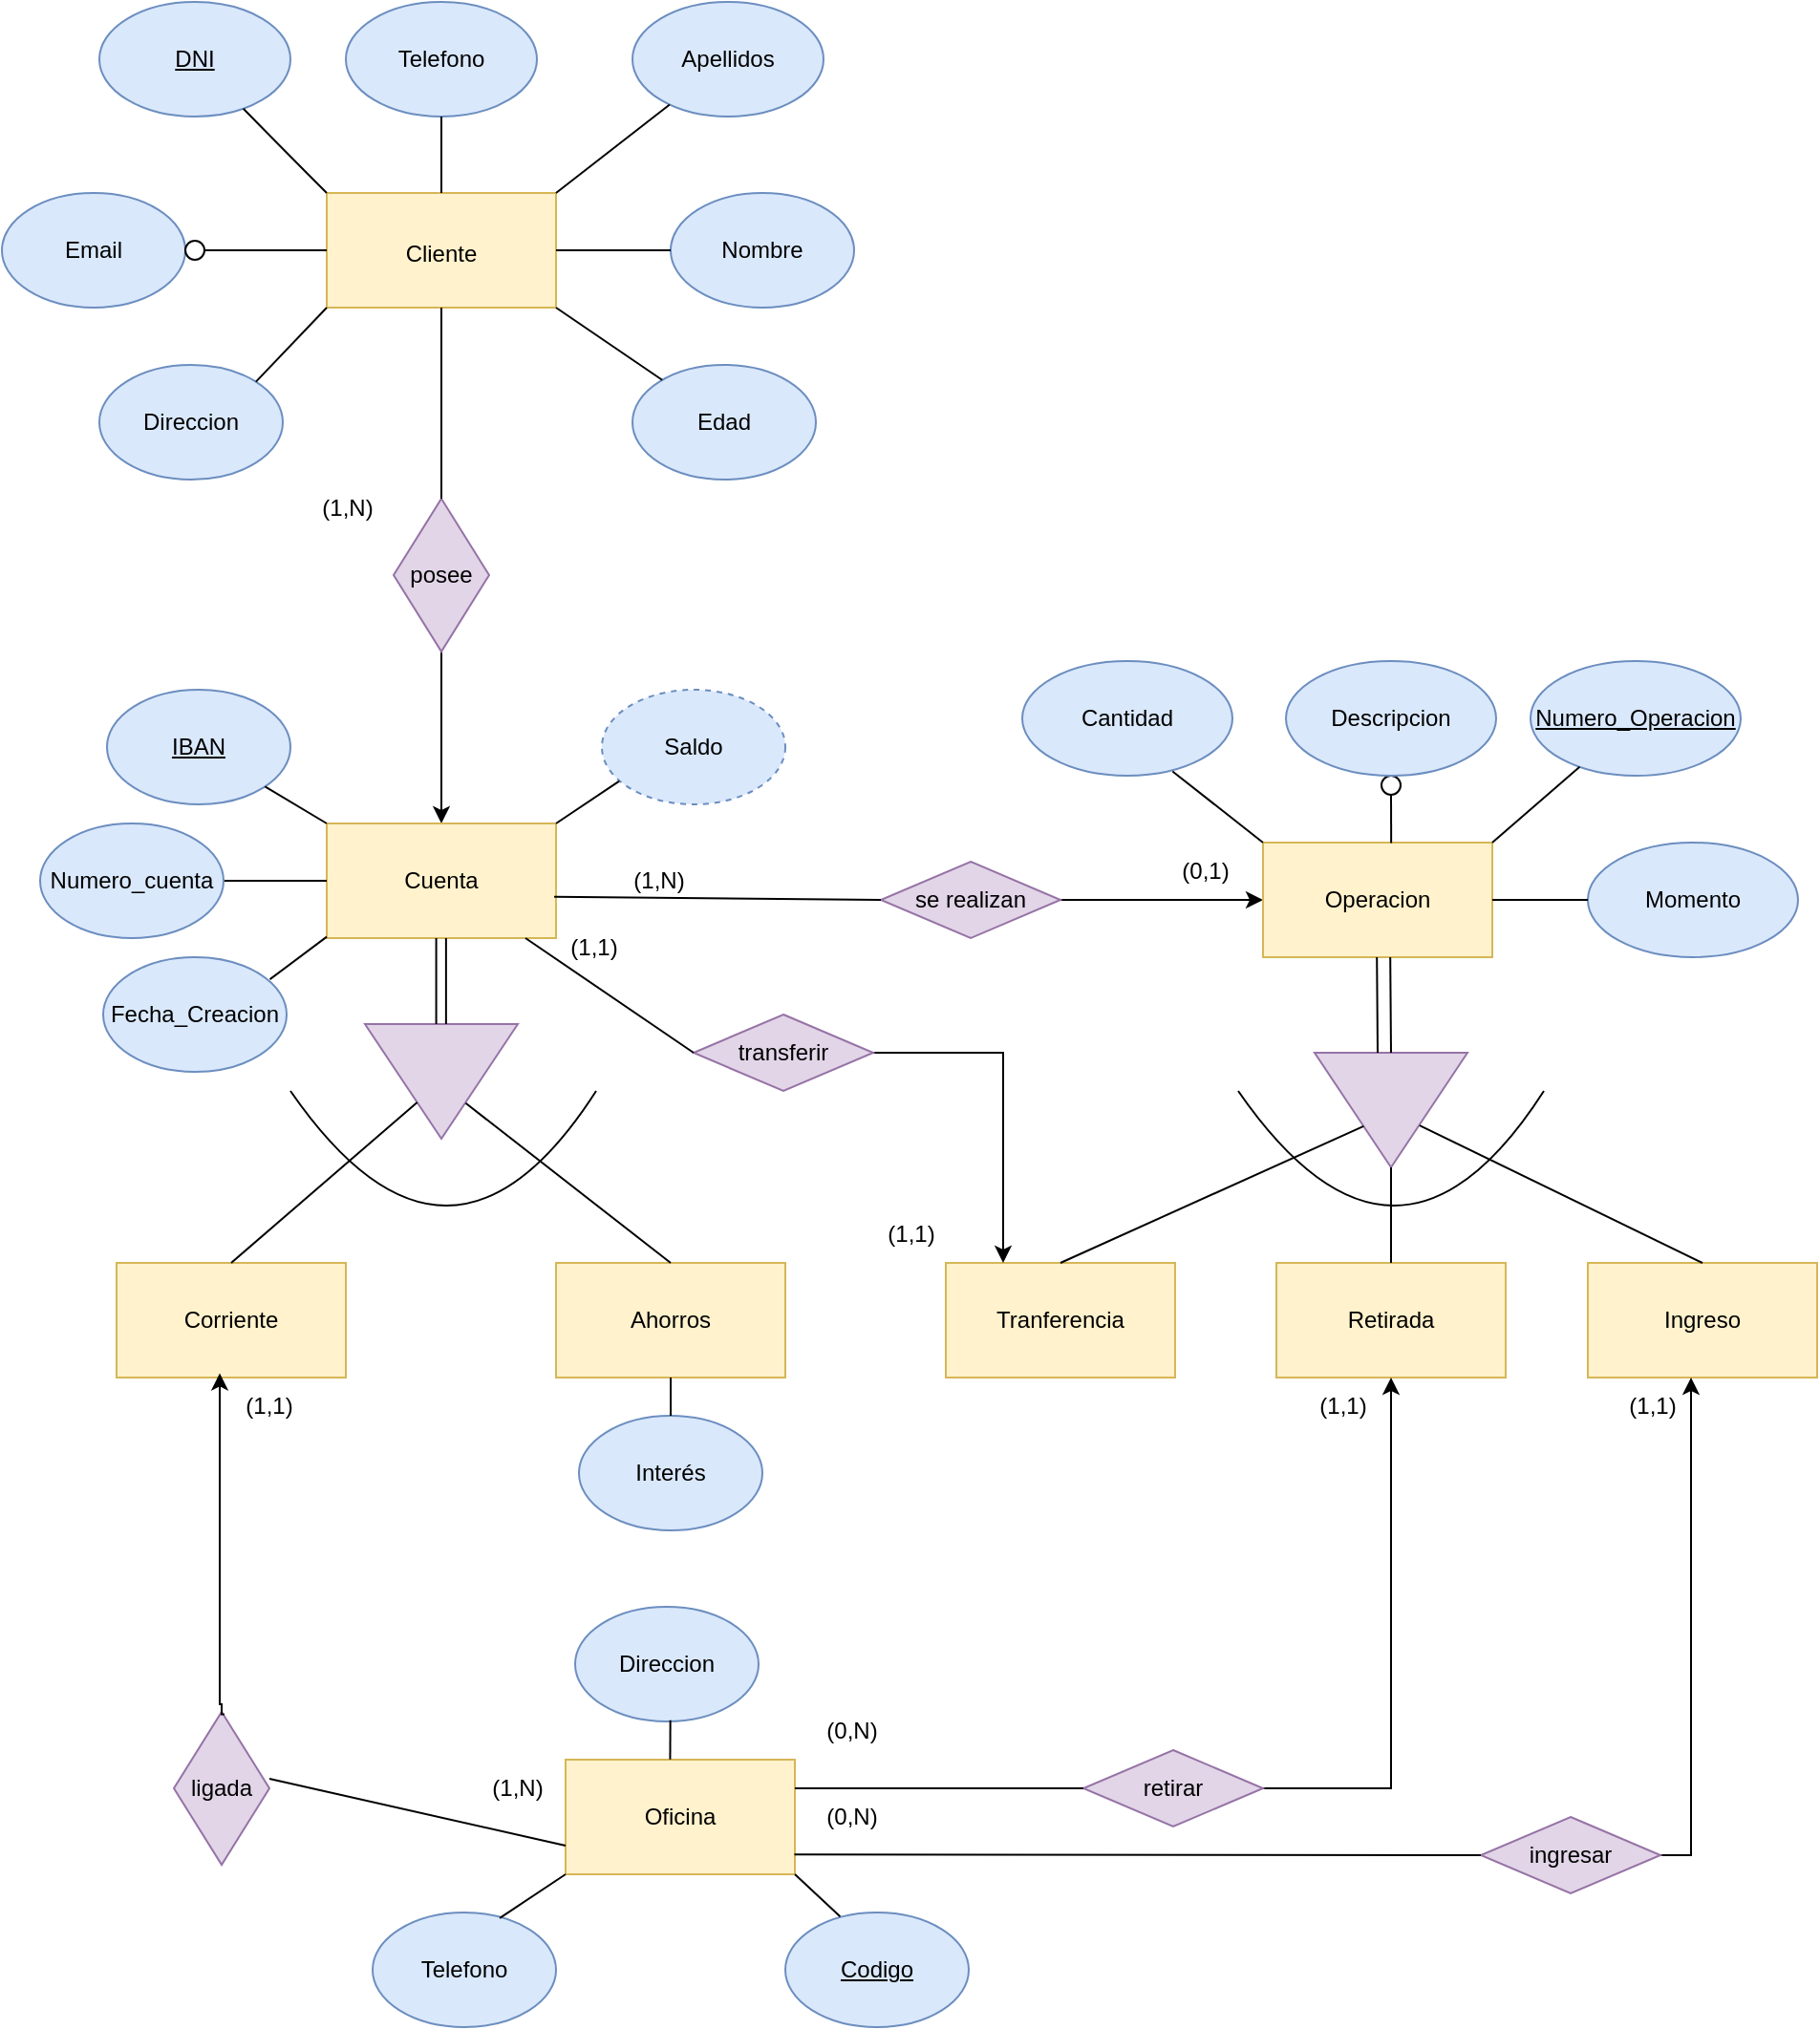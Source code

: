 <mxfile version="24.2.1" type="google">
  <diagram name="Página-1" id="1pW0JB8cZRai4Zzz81NT">
    <mxGraphModel grid="1" page="1" gridSize="10" guides="1" tooltips="1" connect="1" arrows="1" fold="1" pageScale="1" pageWidth="827" pageHeight="1169" math="0" shadow="0">
      <root>
        <mxCell id="0" />
        <mxCell id="1" parent="0" />
        <mxCell id="bKr06q9Ef_WUkyZHdANg-2" value="&lt;u&gt;DNI&lt;/u&gt;" style="ellipse;whiteSpace=wrap;html=1;fillColor=#dae8fc;strokeColor=#6c8ebf;" vertex="1" parent="1">
          <mxGeometry x="147" y="60" width="100" height="60" as="geometry" />
        </mxCell>
        <mxCell id="bKr06q9Ef_WUkyZHdANg-3" value="Nombre" style="ellipse;whiteSpace=wrap;html=1;fillColor=#dae8fc;strokeColor=#6c8ebf;" vertex="1" parent="1">
          <mxGeometry x="446" y="160" width="96" height="60" as="geometry" />
        </mxCell>
        <mxCell id="bKr06q9Ef_WUkyZHdANg-4" value="Apellidos" style="ellipse;whiteSpace=wrap;html=1;fillColor=#dae8fc;strokeColor=#6c8ebf;" vertex="1" parent="1">
          <mxGeometry x="426" y="60" width="100" height="60" as="geometry" />
        </mxCell>
        <mxCell id="rvIpFxCoz5k588iJFZS7-1" value="&lt;font style=&quot;font-size: 12px;&quot;&gt;Cliente&lt;/font&gt;" style="rounded=0;whiteSpace=wrap;html=1;fontSize=16;fillColor=#fff2cc;strokeColor=#d6b656;" vertex="1" parent="1">
          <mxGeometry x="266" y="160" width="120" height="60" as="geometry" />
        </mxCell>
        <mxCell id="rvIpFxCoz5k588iJFZS7-2" value="Edad" style="ellipse;whiteSpace=wrap;html=1;fillColor=#dae8fc;strokeColor=#6c8ebf;" vertex="1" parent="1">
          <mxGeometry x="426" y="250" width="96" height="60" as="geometry" />
        </mxCell>
        <mxCell id="rvIpFxCoz5k588iJFZS7-3" value="Direccion" style="ellipse;whiteSpace=wrap;html=1;fillColor=#dae8fc;strokeColor=#6c8ebf;" vertex="1" parent="1">
          <mxGeometry x="147" y="250" width="96" height="60" as="geometry" />
        </mxCell>
        <mxCell id="rvIpFxCoz5k588iJFZS7-4" value="Email" style="ellipse;whiteSpace=wrap;html=1;fillColor=#dae8fc;strokeColor=#6c8ebf;" vertex="1" parent="1">
          <mxGeometry x="96" y="160" width="96" height="60" as="geometry" />
        </mxCell>
        <mxCell id="bKr06q9Ef_WUkyZHdANg-5" value="" style="ellipse;whiteSpace=wrap;html=1;aspect=fixed;" vertex="1" parent="1">
          <mxGeometry x="192" y="185" width="10" height="10" as="geometry" />
        </mxCell>
        <mxCell id="rvIpFxCoz5k588iJFZS7-6" value="" style="endArrow=none;html=1;rounded=0;fontSize=12;curved=1;startSize=8;endSize=8;exitX=1;exitY=0.5;exitDx=0;exitDy=0;entryX=0;entryY=0.5;entryDx=0;entryDy=0;" edge="1" parent="1" source="bKr06q9Ef_WUkyZHdANg-5" target="rvIpFxCoz5k588iJFZS7-1">
          <mxGeometry width="50" height="50" relative="1" as="geometry">
            <mxPoint x="496" y="220" as="sourcePoint" />
            <mxPoint x="546" y="170" as="targetPoint" />
          </mxGeometry>
        </mxCell>
        <mxCell id="rvIpFxCoz5k588iJFZS7-7" value="" style="endArrow=none;html=1;rounded=0;fontSize=12;curved=1;startSize=8;endSize=8;exitX=0;exitY=0;exitDx=0;exitDy=0;" edge="1" parent="1" source="rvIpFxCoz5k588iJFZS7-1" target="bKr06q9Ef_WUkyZHdANg-2">
          <mxGeometry width="50" height="50" relative="1" as="geometry">
            <mxPoint x="226" y="230" as="sourcePoint" />
            <mxPoint x="276" y="180" as="targetPoint" />
            <Array as="points">
              <mxPoint x="246" y="140" />
            </Array>
          </mxGeometry>
        </mxCell>
        <mxCell id="rvIpFxCoz5k588iJFZS7-8" value="" style="endArrow=none;html=1;rounded=0;fontSize=12;curved=1;startSize=8;endSize=8;entryX=0;entryY=1;entryDx=0;entryDy=0;exitX=1;exitY=0;exitDx=0;exitDy=0;" edge="1" parent="1" source="rvIpFxCoz5k588iJFZS7-3" target="rvIpFxCoz5k588iJFZS7-1">
          <mxGeometry width="50" height="50" relative="1" as="geometry">
            <mxPoint x="226" y="230" as="sourcePoint" />
            <mxPoint x="276" y="180" as="targetPoint" />
          </mxGeometry>
        </mxCell>
        <mxCell id="rvIpFxCoz5k588iJFZS7-9" value="" style="endArrow=none;html=1;rounded=0;fontSize=12;curved=1;startSize=8;endSize=8;exitX=1;exitY=0.5;exitDx=0;exitDy=0;entryX=0;entryY=0.5;entryDx=0;entryDy=0;" edge="1" parent="1" source="rvIpFxCoz5k588iJFZS7-1" target="bKr06q9Ef_WUkyZHdANg-3">
          <mxGeometry width="50" height="50" relative="1" as="geometry">
            <mxPoint x="226" y="230" as="sourcePoint" />
            <mxPoint x="276" y="180" as="targetPoint" />
          </mxGeometry>
        </mxCell>
        <mxCell id="rvIpFxCoz5k588iJFZS7-10" value="" style="endArrow=none;html=1;rounded=0;fontSize=12;curved=1;startSize=8;endSize=8;entryX=1;entryY=0;entryDx=0;entryDy=0;" edge="1" parent="1" source="bKr06q9Ef_WUkyZHdANg-4" target="rvIpFxCoz5k588iJFZS7-1">
          <mxGeometry width="50" height="50" relative="1" as="geometry">
            <mxPoint x="226" y="230" as="sourcePoint" />
            <mxPoint x="276" y="180" as="targetPoint" />
          </mxGeometry>
        </mxCell>
        <mxCell id="rvIpFxCoz5k588iJFZS7-11" value="" style="endArrow=none;html=1;rounded=0;fontSize=12;curved=1;startSize=8;endSize=8;entryX=1;entryY=1;entryDx=0;entryDy=0;" edge="1" parent="1" source="rvIpFxCoz5k588iJFZS7-2" target="rvIpFxCoz5k588iJFZS7-1">
          <mxGeometry width="50" height="50" relative="1" as="geometry">
            <mxPoint x="226" y="230" as="sourcePoint" />
            <mxPoint x="276" y="180" as="targetPoint" />
          </mxGeometry>
        </mxCell>
        <mxCell id="rvIpFxCoz5k588iJFZS7-12" value="Telefono" style="ellipse;whiteSpace=wrap;html=1;fillColor=#dae8fc;strokeColor=#6c8ebf;" vertex="1" parent="1">
          <mxGeometry x="276" y="60" width="100" height="60" as="geometry" />
        </mxCell>
        <mxCell id="Yy6M-Z4n1eIdEH8lQucn-1" value="" style="edgeStyle=orthogonalEdgeStyle;rounded=0;orthogonalLoop=1;jettySize=auto;html=1;" edge="1" parent="1" source="bKr06q9Ef_WUkyZHdANg-11" target="bKr06q9Ef_WUkyZHdANg-14">
          <mxGeometry relative="1" as="geometry" />
        </mxCell>
        <mxCell id="bKr06q9Ef_WUkyZHdANg-11" value="posee" style="rhombus;whiteSpace=wrap;html=1;fillColor=#e1d5e7;strokeColor=#9673a6;" vertex="1" parent="1">
          <mxGeometry x="301" y="320" width="50" height="80" as="geometry" />
        </mxCell>
        <mxCell id="rvIpFxCoz5k588iJFZS7-14" value="" style="endArrow=none;html=1;rounded=0;fontSize=12;curved=1;startSize=8;endSize=8;entryX=0.5;entryY=1;entryDx=0;entryDy=0;exitX=0.5;exitY=0;exitDx=0;exitDy=0;" edge="1" parent="1" source="bKr06q9Ef_WUkyZHdANg-11" target="rvIpFxCoz5k588iJFZS7-1">
          <mxGeometry width="50" height="50" relative="1" as="geometry">
            <mxPoint x="276" y="305" as="sourcePoint" />
            <mxPoint x="326" y="255" as="targetPoint" />
          </mxGeometry>
        </mxCell>
        <mxCell id="bKr06q9Ef_WUkyZHdANg-13" value="(1,N)" style="text;html=1;strokeColor=none;fillColor=none;align=center;verticalAlign=middle;whiteSpace=wrap;rounded=0;" vertex="1" parent="1">
          <mxGeometry x="247" y="310" width="60" height="30" as="geometry" />
        </mxCell>
        <mxCell id="rvIpFxCoz5k588iJFZS7-15" value="" style="endArrow=none;html=1;rounded=0;fontSize=12;curved=1;startSize=8;endSize=8;entryX=0.5;entryY=1;entryDx=0;entryDy=0;exitX=0.5;exitY=0;exitDx=0;exitDy=0;" edge="1" parent="1" source="rvIpFxCoz5k588iJFZS7-1" target="rvIpFxCoz5k588iJFZS7-12">
          <mxGeometry width="50" height="50" relative="1" as="geometry">
            <mxPoint x="296" y="200" as="sourcePoint" />
            <mxPoint x="346" y="150" as="targetPoint" />
          </mxGeometry>
        </mxCell>
        <mxCell id="bKr06q9Ef_WUkyZHdANg-14" value="Cuenta" style="rounded=0;whiteSpace=wrap;html=1;fillColor=#fff2cc;strokeColor=#d6b656;" vertex="1" parent="1">
          <mxGeometry x="266" y="490" width="120" height="60" as="geometry" />
        </mxCell>
        <mxCell id="bKr06q9Ef_WUkyZHdANg-21" value="Fecha_Creacion" style="ellipse;whiteSpace=wrap;html=1;fillColor=#dae8fc;strokeColor=#6c8ebf;" vertex="1" parent="1">
          <mxGeometry x="149" y="560" width="96" height="60" as="geometry" />
        </mxCell>
        <mxCell id="bKr06q9Ef_WUkyZHdANg-22" value="&lt;u&gt;IBAN&lt;/u&gt;" style="ellipse;whiteSpace=wrap;html=1;fillColor=#dae8fc;strokeColor=#6c8ebf;" vertex="1" parent="1">
          <mxGeometry x="151" y="420" width="96" height="60" as="geometry" />
        </mxCell>
        <mxCell id="bKr06q9Ef_WUkyZHdANg-24" value="Saldo" style="ellipse;whiteSpace=wrap;html=1;fillColor=#dae8fc;strokeColor=#6c8ebf;dashed=1;" vertex="1" parent="1">
          <mxGeometry x="410" y="420" width="96" height="60" as="geometry" />
        </mxCell>
        <mxCell id="bKr06q9Ef_WUkyZHdANg-26" value="" style="endArrow=none;html=1;rounded=0;fontSize=12;curved=1;startSize=8;endSize=8;exitX=0;exitY=0;exitDx=0;exitDy=0;" edge="1" parent="1" source="bKr06q9Ef_WUkyZHdANg-14" target="bKr06q9Ef_WUkyZHdANg-22">
          <mxGeometry width="50" height="50" relative="1" as="geometry">
            <mxPoint x="243.0" y="500" as="sourcePoint" />
            <mxPoint x="204" y="470" as="targetPoint" />
          </mxGeometry>
        </mxCell>
        <mxCell id="bKr06q9Ef_WUkyZHdANg-27" value="" style="endArrow=none;html=1;rounded=0;fontSize=12;curved=1;startSize=8;endSize=8;exitX=0;exitY=0.5;exitDx=0;exitDy=0;entryX=0.909;entryY=0.193;entryDx=0;entryDy=0;entryPerimeter=0;" edge="1" parent="1" target="bKr06q9Ef_WUkyZHdANg-21">
          <mxGeometry width="50" height="50" relative="1" as="geometry">
            <mxPoint x="266" y="549.31" as="sourcePoint" />
            <mxPoint x="216" y="570" as="targetPoint" />
          </mxGeometry>
        </mxCell>
        <mxCell id="bKr06q9Ef_WUkyZHdANg-31" value="" style="endArrow=none;html=1;rounded=0;fontSize=12;curved=1;startSize=8;endSize=8;entryX=0.095;entryY=0.797;entryDx=0;entryDy=0;exitX=1;exitY=0;exitDx=0;exitDy=0;entryPerimeter=0;" edge="1" parent="1" source="bKr06q9Ef_WUkyZHdANg-14" target="bKr06q9Ef_WUkyZHdANg-24">
          <mxGeometry width="50" height="50" relative="1" as="geometry">
            <mxPoint x="383" y="500" as="sourcePoint" />
            <mxPoint x="400" y="451" as="targetPoint" />
          </mxGeometry>
        </mxCell>
        <mxCell id="bKr06q9Ef_WUkyZHdANg-34" value="" style="triangle;whiteSpace=wrap;html=1;rotation=90;fillColor=#e1d5e7;strokeColor=#9673a6;" vertex="1" parent="1">
          <mxGeometry x="296" y="585" width="60" height="80" as="geometry" />
        </mxCell>
        <mxCell id="bKr06q9Ef_WUkyZHdANg-35" value="" style="endArrow=none;html=1;rounded=0;fontSize=12;curved=1;startSize=8;endSize=8;entryX=0;entryY=0.5;entryDx=0;entryDy=0;exitX=0.5;exitY=1;exitDx=0;exitDy=0;" edge="1" parent="1">
          <mxGeometry width="50" height="50" relative="1" as="geometry">
            <mxPoint x="323.29" y="550" as="sourcePoint" />
            <mxPoint x="323.29" y="595.0" as="targetPoint" />
          </mxGeometry>
        </mxCell>
        <mxCell id="rvIpFxCoz5k588iJFZS7-24" value="" style="endArrow=none;html=1;rounded=0;fontSize=12;curved=1;startSize=8;endSize=8;" edge="1" parent="1">
          <mxGeometry relative="1" as="geometry">
            <mxPoint x="247" y="630" as="sourcePoint" />
            <mxPoint x="407" y="630" as="targetPoint" />
            <Array as="points">
              <mxPoint x="330" y="750" />
            </Array>
          </mxGeometry>
        </mxCell>
        <mxCell id="rvIpFxCoz5k588iJFZS7-26" value="Ahorros" style="rounded=0;whiteSpace=wrap;html=1;fillColor=#fff2cc;strokeColor=#d6b656;" vertex="1" parent="1">
          <mxGeometry x="386" y="720" width="120" height="60" as="geometry" />
        </mxCell>
        <mxCell id="rvIpFxCoz5k588iJFZS7-27" value="Corriente" style="rounded=0;whiteSpace=wrap;html=1;fillColor=#fff2cc;strokeColor=#d6b656;" vertex="1" parent="1">
          <mxGeometry x="156" y="720" width="120" height="60" as="geometry" />
        </mxCell>
        <mxCell id="rvIpFxCoz5k588iJFZS7-29" value="" style="endArrow=none;html=1;rounded=0;fontSize=12;curved=1;startSize=8;endSize=8;entryX=0.69;entryY=0.341;entryDx=0;entryDy=0;entryPerimeter=0;exitX=0.5;exitY=0;exitDx=0;exitDy=0;" edge="1" parent="1" source="rvIpFxCoz5k588iJFZS7-26" target="bKr06q9Ef_WUkyZHdANg-34">
          <mxGeometry width="50" height="50" relative="1" as="geometry">
            <mxPoint x="326" y="830" as="sourcePoint" />
            <mxPoint x="376" y="780" as="targetPoint" />
          </mxGeometry>
        </mxCell>
        <mxCell id="zfHz6UxXhRjmonSqy_AR-10" style="edgeStyle=orthogonalEdgeStyle;rounded=0;orthogonalLoop=1;jettySize=auto;html=1;exitX=1;exitY=0.5;exitDx=0;exitDy=0;" edge="1" parent="1" source="zfHz6UxXhRjmonSqy_AR-1" target="zfHz6UxXhRjmonSqy_AR-3">
          <mxGeometry relative="1" as="geometry" />
        </mxCell>
        <mxCell id="zfHz6UxXhRjmonSqy_AR-1" value="se realizan" style="rhombus;whiteSpace=wrap;html=1;fillColor=#e1d5e7;strokeColor=#9673a6;rotation=0;" vertex="1" parent="1">
          <mxGeometry x="556" y="510" width="94" height="40" as="geometry" />
        </mxCell>
        <mxCell id="zfHz6UxXhRjmonSqy_AR-2" value="" style="endArrow=none;html=1;rounded=0;fontSize=12;curved=1;startSize=8;endSize=8;entryX=0;entryY=0.5;entryDx=0;entryDy=0;exitX=0.992;exitY=0.639;exitDx=0;exitDy=0;exitPerimeter=0;" edge="1" parent="1" source="bKr06q9Ef_WUkyZHdANg-14" target="zfHz6UxXhRjmonSqy_AR-1">
          <mxGeometry width="50" height="50" relative="1" as="geometry">
            <mxPoint x="396" y="530" as="sourcePoint" />
            <mxPoint x="456" y="470" as="targetPoint" />
          </mxGeometry>
        </mxCell>
        <mxCell id="zfHz6UxXhRjmonSqy_AR-3" value="Operacion" style="rounded=0;whiteSpace=wrap;html=1;fillColor=#fff2cc;strokeColor=#d6b656;" vertex="1" parent="1">
          <mxGeometry x="756" y="500" width="120" height="60" as="geometry" />
        </mxCell>
        <mxCell id="rvIpFxCoz5k588iJFZS7-32" value="" style="endArrow=none;html=1;rounded=0;fontSize=12;curved=1;startSize=8;endSize=8;exitX=0;exitY=0.5;exitDx=0;exitDy=0;" edge="1" parent="1">
          <mxGeometry width="50" height="50" relative="1" as="geometry">
            <mxPoint x="328.44" y="595.0" as="sourcePoint" />
            <mxPoint x="328.44" y="550" as="targetPoint" />
          </mxGeometry>
        </mxCell>
        <mxCell id="zfHz6UxXhRjmonSqy_AR-8" value="(1,N)" style="text;html=1;strokeColor=none;fillColor=none;align=center;verticalAlign=middle;whiteSpace=wrap;rounded=0;" vertex="1" parent="1">
          <mxGeometry x="410" y="505" width="60" height="30" as="geometry" />
        </mxCell>
        <mxCell id="zfHz6UxXhRjmonSqy_AR-9" value="(0,1)" style="text;html=1;strokeColor=none;fillColor=none;align=center;verticalAlign=middle;whiteSpace=wrap;rounded=0;" vertex="1" parent="1">
          <mxGeometry x="696" y="500" width="60" height="30" as="geometry" />
        </mxCell>
        <mxCell id="rvIpFxCoz5k588iJFZS7-30" value="" style="endArrow=none;html=1;rounded=0;fontSize=12;curved=1;startSize=8;endSize=8;exitX=0.5;exitY=0;exitDx=0;exitDy=0;" edge="1" parent="1" source="rvIpFxCoz5k588iJFZS7-27" target="bKr06q9Ef_WUkyZHdANg-34">
          <mxGeometry width="50" height="50" relative="1" as="geometry">
            <mxPoint x="236" y="720" as="sourcePoint" />
            <mxPoint x="286" y="670" as="targetPoint" />
          </mxGeometry>
        </mxCell>
        <mxCell id="rvIpFxCoz5k588iJFZS7-33" value="" style="endArrow=none;html=1;rounded=0;fontSize=12;curved=1;startSize=8;endSize=8;entryX=0;entryY=0.5;entryDx=0;entryDy=0;exitX=1;exitY=0.5;exitDx=0;exitDy=0;" edge="1" parent="1" source="rvIpFxCoz5k588iJFZS7-34" target="bKr06q9Ef_WUkyZHdANg-14">
          <mxGeometry width="50" height="50" relative="1" as="geometry">
            <mxPoint x="410" y="570" as="sourcePoint" />
            <mxPoint x="414" y="535" as="targetPoint" />
          </mxGeometry>
        </mxCell>
        <mxCell id="rvIpFxCoz5k588iJFZS7-34" value="Numero_cuenta" style="ellipse;whiteSpace=wrap;html=1;fillColor=#dae8fc;strokeColor=#6c8ebf;" vertex="1" parent="1">
          <mxGeometry x="116" y="490" width="96" height="60" as="geometry" />
        </mxCell>
        <mxCell id="zfHz6UxXhRjmonSqy_AR-12" value="&lt;u&gt;Numero_Operacion&lt;/u&gt;" style="ellipse;whiteSpace=wrap;html=1;fillColor=#dae8fc;strokeColor=#6c8ebf;" vertex="1" parent="1">
          <mxGeometry x="896" y="405" width="110" height="60" as="geometry" />
        </mxCell>
        <mxCell id="rvIpFxCoz5k588iJFZS7-36" value="Oficina" style="rounded=0;whiteSpace=wrap;html=1;fillColor=#fff2cc;strokeColor=#d6b656;" vertex="1" parent="1">
          <mxGeometry x="391" y="980" width="120" height="60" as="geometry" />
        </mxCell>
        <mxCell id="rvIpFxCoz5k588iJFZS7-37" value="ligada" style="rhombus;whiteSpace=wrap;html=1;fillColor=#e1d5e7;strokeColor=#9673a6;" vertex="1" parent="1">
          <mxGeometry x="186" y="955" width="50" height="80" as="geometry" />
        </mxCell>
        <mxCell id="zfHz6UxXhRjmonSqy_AR-13" value="" style="triangle;whiteSpace=wrap;html=1;rotation=90;fillColor=#e1d5e7;strokeColor=#9673a6;" vertex="1" parent="1">
          <mxGeometry x="793" y="600" width="60" height="80" as="geometry" />
        </mxCell>
        <mxCell id="zfHz6UxXhRjmonSqy_AR-14" value="" style="endArrow=none;html=1;rounded=0;fontSize=12;curved=1;startSize=8;endSize=8;entryX=0;entryY=0.5;entryDx=0;entryDy=0;exitX=0.5;exitY=1;exitDx=0;exitDy=0;" edge="1" parent="1" target="zfHz6UxXhRjmonSqy_AR-13">
          <mxGeometry width="50" height="50" relative="1" as="geometry">
            <mxPoint x="822.6" y="560" as="sourcePoint" />
            <mxPoint x="822.6" y="605.0" as="targetPoint" />
          </mxGeometry>
        </mxCell>
        <mxCell id="zfHz6UxXhRjmonSqy_AR-19" value="(1,1)" style="text;html=1;strokeColor=none;fillColor=none;align=center;verticalAlign=middle;whiteSpace=wrap;rounded=0;" vertex="1" parent="1">
          <mxGeometry x="206" y="780" width="60" height="30" as="geometry" />
        </mxCell>
        <mxCell id="zfHz6UxXhRjmonSqy_AR-20" value="(1,N)" style="text;html=1;strokeColor=none;fillColor=none;align=center;verticalAlign=middle;whiteSpace=wrap;rounded=0;" vertex="1" parent="1">
          <mxGeometry x="336" y="980" width="60" height="30" as="geometry" />
        </mxCell>
        <mxCell id="zfHz6UxXhRjmonSqy_AR-21" value="" style="endArrow=none;html=1;rounded=0;fontSize=12;curved=1;startSize=8;endSize=8;" edge="1" parent="1">
          <mxGeometry relative="1" as="geometry">
            <mxPoint x="743" y="630" as="sourcePoint" />
            <mxPoint x="903" y="630" as="targetPoint" />
            <Array as="points">
              <mxPoint x="826" y="750" />
            </Array>
          </mxGeometry>
        </mxCell>
        <mxCell id="zfHz6UxXhRjmonSqy_AR-22" value="" style="endArrow=none;html=1;rounded=0;fontSize=12;curved=1;startSize=8;endSize=8;" edge="1" parent="1">
          <mxGeometry width="50" height="50" relative="1" as="geometry">
            <mxPoint x="816" y="610" as="sourcePoint" />
            <mxPoint x="815.6" y="560" as="targetPoint" />
          </mxGeometry>
        </mxCell>
        <mxCell id="zfHz6UxXhRjmonSqy_AR-23" value="Tranferencia" style="rounded=0;whiteSpace=wrap;html=1;fillColor=#fff2cc;strokeColor=#d6b656;" vertex="1" parent="1">
          <mxGeometry x="590" y="720" width="120" height="60" as="geometry" />
        </mxCell>
        <mxCell id="rvIpFxCoz5k588iJFZS7-38" value="Interés" style="ellipse;whiteSpace=wrap;html=1;fillColor=#dae8fc;strokeColor=#6c8ebf;" vertex="1" parent="1">
          <mxGeometry x="398" y="800" width="96" height="60" as="geometry" />
        </mxCell>
        <mxCell id="zfHz6UxXhRjmonSqy_AR-24" value="Retirada" style="rounded=0;whiteSpace=wrap;html=1;fillColor=#fff2cc;strokeColor=#d6b656;" vertex="1" parent="1">
          <mxGeometry x="763" y="720" width="120" height="60" as="geometry" />
        </mxCell>
        <mxCell id="zfHz6UxXhRjmonSqy_AR-25" value="Ingreso" style="rounded=0;whiteSpace=wrap;html=1;fillColor=#fff2cc;strokeColor=#d6b656;" vertex="1" parent="1">
          <mxGeometry x="926" y="720" width="120" height="60" as="geometry" />
        </mxCell>
        <mxCell id="zfHz6UxXhRjmonSqy_AR-26" value="" style="endArrow=none;html=1;rounded=0;fontSize=12;curved=1;startSize=8;endSize=8;entryX=0.635;entryY=0.313;entryDx=0;entryDy=0;entryPerimeter=0;exitX=0.5;exitY=0;exitDx=0;exitDy=0;" edge="1" parent="1" source="zfHz6UxXhRjmonSqy_AR-25" target="zfHz6UxXhRjmonSqy_AR-13">
          <mxGeometry width="50" height="50" relative="1" as="geometry">
            <mxPoint x="963" y="714" as="sourcePoint" />
            <mxPoint x="856" y="630" as="targetPoint" />
          </mxGeometry>
        </mxCell>
        <mxCell id="zfHz6UxXhRjmonSqy_AR-27" value="" style="endArrow=none;html=1;rounded=0;fontSize=12;curved=1;startSize=8;endSize=8;exitX=0.5;exitY=0;exitDx=0;exitDy=0;entryX=1;entryY=0.5;entryDx=0;entryDy=0;" edge="1" parent="1" source="zfHz6UxXhRjmonSqy_AR-24" target="zfHz6UxXhRjmonSqy_AR-13">
          <mxGeometry width="50" height="50" relative="1" as="geometry">
            <mxPoint x="1066" y="750" as="sourcePoint" />
            <mxPoint x="863" y="637" as="targetPoint" />
          </mxGeometry>
        </mxCell>
        <mxCell id="zfHz6UxXhRjmonSqy_AR-28" value="" style="endArrow=none;html=1;rounded=0;fontSize=12;curved=1;startSize=8;endSize=8;exitX=0.5;exitY=0;exitDx=0;exitDy=0;entryX=0.64;entryY=0.679;entryDx=0;entryDy=0;entryPerimeter=0;" edge="1" parent="1" source="zfHz6UxXhRjmonSqy_AR-23" target="zfHz6UxXhRjmonSqy_AR-13">
          <mxGeometry width="50" height="50" relative="1" as="geometry">
            <mxPoint x="694" y="740" as="sourcePoint" />
            <mxPoint x="806" y="650" as="targetPoint" />
          </mxGeometry>
        </mxCell>
        <mxCell id="zfHz6UxXhRjmonSqy_AR-29" value="Momento" style="ellipse;whiteSpace=wrap;html=1;fillColor=#dae8fc;strokeColor=#6c8ebf;" vertex="1" parent="1">
          <mxGeometry x="926" y="500" width="110" height="60" as="geometry" />
        </mxCell>
        <mxCell id="zfHz6UxXhRjmonSqy_AR-31" value="Cantidad" style="ellipse;whiteSpace=wrap;html=1;fillColor=#dae8fc;strokeColor=#6c8ebf;" vertex="1" parent="1">
          <mxGeometry x="630" y="405" width="110" height="60" as="geometry" />
        </mxCell>
        <mxCell id="vLUkGIxoHl5PbH9glW4K-2" value="" style="endArrow=none;html=1;rounded=0;fontSize=12;curved=1;startSize=8;endSize=8;entryX=0.5;entryY=0;entryDx=0;entryDy=0;exitX=0.5;exitY=1;exitDx=0;exitDy=0;" edge="1" parent="1" source="rvIpFxCoz5k588iJFZS7-26" target="rvIpFxCoz5k588iJFZS7-38">
          <mxGeometry width="50" height="50" relative="1" as="geometry">
            <mxPoint x="506" y="810" as="sourcePoint" />
            <mxPoint x="396" y="800.69" as="targetPoint" />
          </mxGeometry>
        </mxCell>
        <mxCell id="zfHz6UxXhRjmonSqy_AR-33" value="" style="ellipse;whiteSpace=wrap;html=1;aspect=fixed;" vertex="1" parent="1">
          <mxGeometry x="818" y="465" width="10" height="10" as="geometry" />
        </mxCell>
        <mxCell id="rvIpFxCoz5k588iJFZS7-54" value="" style="endArrow=none;html=1;rounded=0;fontSize=12;curved=1;startSize=8;endSize=8;entryX=0.5;entryY=1;entryDx=0;entryDy=0;exitX=0.559;exitY=0.004;exitDx=0;exitDy=0;exitPerimeter=0;" edge="1" parent="1" source="zfHz6UxXhRjmonSqy_AR-3" target="zfHz6UxXhRjmonSqy_AR-33">
          <mxGeometry width="50" height="50" relative="1" as="geometry">
            <mxPoint x="786" y="520" as="sourcePoint" />
            <mxPoint x="836" y="470" as="targetPoint" />
          </mxGeometry>
        </mxCell>
        <mxCell id="zfHz6UxXhRjmonSqy_AR-32" value="Descripcion" style="ellipse;whiteSpace=wrap;html=1;fillColor=#dae8fc;strokeColor=#6c8ebf;" vertex="1" parent="1">
          <mxGeometry x="768" y="405" width="110" height="60" as="geometry" />
        </mxCell>
        <mxCell id="rvIpFxCoz5k588iJFZS7-55" value="" style="endArrow=none;html=1;rounded=0;fontSize=12;curved=1;startSize=8;endSize=8;exitX=1;exitY=0;exitDx=0;exitDy=0;" edge="1" parent="1" source="zfHz6UxXhRjmonSqy_AR-3" target="zfHz6UxXhRjmonSqy_AR-12">
          <mxGeometry width="50" height="50" relative="1" as="geometry">
            <mxPoint x="776" y="570" as="sourcePoint" />
            <mxPoint x="826" y="520" as="targetPoint" />
          </mxGeometry>
        </mxCell>
        <mxCell id="Yy6M-Z4n1eIdEH8lQucn-3" value="" style="edgeStyle=orthogonalEdgeStyle;rounded=0;orthogonalLoop=1;jettySize=auto;html=1;entryX=0.25;entryY=0;entryDx=0;entryDy=0;" edge="1" parent="1" source="zfHz6UxXhRjmonSqy_AR-40" target="zfHz6UxXhRjmonSqy_AR-23">
          <mxGeometry relative="1" as="geometry">
            <mxPoint x="619" y="610" as="targetPoint" />
          </mxGeometry>
        </mxCell>
        <mxCell id="zfHz6UxXhRjmonSqy_AR-40" value="transferir" style="rhombus;whiteSpace=wrap;html=1;fillColor=#e1d5e7;strokeColor=#9673a6;rotation=0;" vertex="1" parent="1">
          <mxGeometry x="458" y="590" width="94" height="40" as="geometry" />
        </mxCell>
        <mxCell id="rvIpFxCoz5k588iJFZS7-53" value="" style="endArrow=none;html=1;rounded=0;fontSize=12;curved=1;startSize=8;endSize=8;exitX=0;exitY=0;exitDx=0;exitDy=0;entryX=0.715;entryY=0.962;entryDx=0;entryDy=0;entryPerimeter=0;" edge="1" parent="1" source="zfHz6UxXhRjmonSqy_AR-3" target="zfHz6UxXhRjmonSqy_AR-31">
          <mxGeometry width="50" height="50" relative="1" as="geometry">
            <mxPoint x="876" y="510" as="sourcePoint" />
            <mxPoint x="736" y="470" as="targetPoint" />
          </mxGeometry>
        </mxCell>
        <mxCell id="zfHz6UxXhRjmonSqy_AR-45" value="(1,1)" style="text;html=1;strokeColor=none;fillColor=none;align=center;verticalAlign=middle;whiteSpace=wrap;rounded=0;" vertex="1" parent="1">
          <mxGeometry x="542" y="690" width="60" height="30" as="geometry" />
        </mxCell>
        <mxCell id="zfHz6UxXhRjmonSqy_AR-46" value="(1,1)" style="text;html=1;strokeColor=none;fillColor=none;align=center;verticalAlign=middle;whiteSpace=wrap;rounded=0;" vertex="1" parent="1">
          <mxGeometry x="376" y="540" width="60" height="30" as="geometry" />
        </mxCell>
        <mxCell id="rvIpFxCoz5k588iJFZS7-56" value="" style="endArrow=none;html=1;rounded=0;fontSize=12;curved=1;startSize=8;endSize=8;exitX=1;exitY=0.5;exitDx=0;exitDy=0;entryX=0;entryY=0.5;entryDx=0;entryDy=0;" edge="1" parent="1" source="zfHz6UxXhRjmonSqy_AR-3" target="zfHz6UxXhRjmonSqy_AR-29">
          <mxGeometry width="50" height="50" relative="1" as="geometry">
            <mxPoint x="826" y="650" as="sourcePoint" />
            <mxPoint x="876" y="600" as="targetPoint" />
          </mxGeometry>
        </mxCell>
        <mxCell id="rvIpFxCoz5k588iJFZS7-58" value="&lt;u&gt;Codigo&lt;/u&gt;" style="ellipse;whiteSpace=wrap;html=1;fillColor=#dae8fc;strokeColor=#6c8ebf;" vertex="1" parent="1">
          <mxGeometry x="506" y="1060" width="96" height="60" as="geometry" />
        </mxCell>
        <mxCell id="rvIpFxCoz5k588iJFZS7-59" value="Direccion" style="ellipse;whiteSpace=wrap;html=1;fillColor=#dae8fc;strokeColor=#6c8ebf;" vertex="1" parent="1">
          <mxGeometry x="396" y="900" width="96" height="60" as="geometry" />
        </mxCell>
        <mxCell id="rvIpFxCoz5k588iJFZS7-60" value="Telefono" style="ellipse;whiteSpace=wrap;html=1;fillColor=#dae8fc;strokeColor=#6c8ebf;" vertex="1" parent="1">
          <mxGeometry x="290" y="1060" width="96" height="60" as="geometry" />
        </mxCell>
        <mxCell id="rvIpFxCoz5k588iJFZS7-61" value="" style="endArrow=none;html=1;rounded=0;fontSize=12;curved=1;startSize=8;endSize=8;exitX=0.519;exitY=0.99;exitDx=0;exitDy=0;exitPerimeter=0;entryX=0.456;entryY=-0.002;entryDx=0;entryDy=0;entryPerimeter=0;" edge="1" parent="1" source="rvIpFxCoz5k588iJFZS7-59" target="rvIpFxCoz5k588iJFZS7-36">
          <mxGeometry width="50" height="50" relative="1" as="geometry">
            <mxPoint x="486" y="970" as="sourcePoint" />
            <mxPoint x="536" y="920" as="targetPoint" />
          </mxGeometry>
        </mxCell>
        <mxCell id="rvIpFxCoz5k588iJFZS7-62" value="" style="endArrow=none;html=1;rounded=0;fontSize=12;curved=1;startSize=8;endSize=8;exitX=0.693;exitY=0.049;exitDx=0;exitDy=0;entryX=0;entryY=1;entryDx=0;entryDy=0;exitPerimeter=0;" edge="1" parent="1" source="rvIpFxCoz5k588iJFZS7-60" target="rvIpFxCoz5k588iJFZS7-36">
          <mxGeometry width="50" height="50" relative="1" as="geometry">
            <mxPoint x="486" y="970" as="sourcePoint" />
            <mxPoint x="536" y="920" as="targetPoint" />
          </mxGeometry>
        </mxCell>
        <mxCell id="rvIpFxCoz5k588iJFZS7-63" value="" style="endArrow=none;html=1;rounded=0;fontSize=12;curved=1;startSize=8;endSize=8;exitX=1;exitY=1;exitDx=0;exitDy=0;entryX=0.299;entryY=0.035;entryDx=0;entryDy=0;entryPerimeter=0;" edge="1" parent="1" source="rvIpFxCoz5k588iJFZS7-36" target="rvIpFxCoz5k588iJFZS7-58">
          <mxGeometry width="50" height="50" relative="1" as="geometry">
            <mxPoint x="486" y="970" as="sourcePoint" />
            <mxPoint x="536" y="920" as="targetPoint" />
          </mxGeometry>
        </mxCell>
        <mxCell id="tJMTBSmvhQHjGnVIWkKz-6" style="edgeStyle=orthogonalEdgeStyle;rounded=0;orthogonalLoop=1;jettySize=auto;html=1;exitX=1;exitY=0.5;exitDx=0;exitDy=0;entryX=0.5;entryY=1;entryDx=0;entryDy=0;" edge="1" parent="1" source="tJMTBSmvhQHjGnVIWkKz-3" target="zfHz6UxXhRjmonSqy_AR-24">
          <mxGeometry relative="1" as="geometry" />
        </mxCell>
        <mxCell id="tJMTBSmvhQHjGnVIWkKz-3" value="retirar" style="rhombus;whiteSpace=wrap;html=1;fillColor=#e1d5e7;strokeColor=#9673a6;rotation=0;" vertex="1" parent="1">
          <mxGeometry x="662" y="975" width="94" height="40" as="geometry" />
        </mxCell>
        <mxCell id="tJMTBSmvhQHjGnVIWkKz-9" style="edgeStyle=orthogonalEdgeStyle;rounded=0;orthogonalLoop=1;jettySize=auto;html=1;exitX=1;exitY=0.5;exitDx=0;exitDy=0;" edge="1" parent="1" source="tJMTBSmvhQHjGnVIWkKz-4">
          <mxGeometry relative="1" as="geometry">
            <mxPoint x="980" y="780" as="targetPoint" />
            <Array as="points">
              <mxPoint x="980" y="1030" />
            </Array>
          </mxGeometry>
        </mxCell>
        <mxCell id="tJMTBSmvhQHjGnVIWkKz-4" value="ingresar" style="rhombus;whiteSpace=wrap;html=1;fillColor=#e1d5e7;strokeColor=#9673a6;rotation=0;" vertex="1" parent="1">
          <mxGeometry x="870" y="1010" width="94" height="40" as="geometry" />
        </mxCell>
        <mxCell id="tJMTBSmvhQHjGnVIWkKz-5" value="" style="endArrow=none;html=1;rounded=0;fontSize=12;curved=1;startSize=8;endSize=8;exitX=1;exitY=0.25;exitDx=0;exitDy=0;entryX=0;entryY=0.5;entryDx=0;entryDy=0;" edge="1" parent="1" source="rvIpFxCoz5k588iJFZS7-36" target="tJMTBSmvhQHjGnVIWkKz-3">
          <mxGeometry width="50" height="50" relative="1" as="geometry">
            <mxPoint x="226" y="730" as="sourcePoint" />
            <mxPoint x="323" y="646" as="targetPoint" />
          </mxGeometry>
        </mxCell>
        <mxCell id="tJMTBSmvhQHjGnVIWkKz-8" value="" style="endArrow=none;html=1;rounded=0;fontSize=12;curved=1;startSize=8;endSize=8;entryX=0;entryY=0.5;entryDx=0;entryDy=0;exitX=0.998;exitY=0.828;exitDx=0;exitDy=0;exitPerimeter=0;" edge="1" parent="1" source="rvIpFxCoz5k588iJFZS7-36" target="tJMTBSmvhQHjGnVIWkKz-4">
          <mxGeometry width="50" height="50" relative="1" as="geometry">
            <mxPoint x="527.5" y="1035" as="sourcePoint" />
            <mxPoint x="900" y="1030" as="targetPoint" />
          </mxGeometry>
        </mxCell>
        <mxCell id="tJMTBSmvhQHjGnVIWkKz-10" value="(1,1)" style="text;html=1;strokeColor=none;fillColor=none;align=center;verticalAlign=middle;whiteSpace=wrap;rounded=0;" vertex="1" parent="1">
          <mxGeometry x="768" y="780" width="60" height="30" as="geometry" />
        </mxCell>
        <mxCell id="tJMTBSmvhQHjGnVIWkKz-11" value="(0,N)" style="text;html=1;strokeColor=none;fillColor=none;align=center;verticalAlign=middle;whiteSpace=wrap;rounded=0;" vertex="1" parent="1">
          <mxGeometry x="511" y="950" width="60" height="30" as="geometry" />
        </mxCell>
        <mxCell id="tJMTBSmvhQHjGnVIWkKz-12" value="(0,N)" style="text;html=1;strokeColor=none;fillColor=none;align=center;verticalAlign=middle;whiteSpace=wrap;rounded=0;" vertex="1" parent="1">
          <mxGeometry x="511" y="995" width="60" height="30" as="geometry" />
        </mxCell>
        <mxCell id="tJMTBSmvhQHjGnVIWkKz-13" value="(1,1)" style="text;html=1;strokeColor=none;fillColor=none;align=center;verticalAlign=middle;whiteSpace=wrap;rounded=0;" vertex="1" parent="1">
          <mxGeometry x="930" y="780" width="60" height="30" as="geometry" />
        </mxCell>
        <mxCell id="Yy6M-Z4n1eIdEH8lQucn-4" value="" style="endArrow=none;html=1;rounded=0;fontSize=12;curved=1;startSize=8;endSize=8;entryX=0;entryY=0.5;entryDx=0;entryDy=0;" edge="1" parent="1" source="bKr06q9Ef_WUkyZHdANg-14" target="zfHz6UxXhRjmonSqy_AR-40">
          <mxGeometry width="50" height="50" relative="1" as="geometry">
            <mxPoint x="395" y="538" as="sourcePoint" />
            <mxPoint x="566" y="540" as="targetPoint" />
          </mxGeometry>
        </mxCell>
        <mxCell id="Yy6M-Z4n1eIdEH8lQucn-5" value="" style="edgeStyle=orthogonalEdgeStyle;rounded=0;orthogonalLoop=1;jettySize=auto;html=1;entryX=0.442;entryY=0.961;entryDx=0;entryDy=0;entryPerimeter=0;exitX=0.528;exitY=0.015;exitDx=0;exitDy=0;exitPerimeter=0;" edge="1" parent="1" source="rvIpFxCoz5k588iJFZS7-37">
          <mxGeometry relative="1" as="geometry">
            <mxPoint x="211" y="950" as="sourcePoint" />
            <mxPoint x="209.04" y="777.66" as="targetPoint" />
            <Array as="points">
              <mxPoint x="211" y="956" />
              <mxPoint x="211" y="951" />
              <mxPoint x="210" y="951" />
              <mxPoint x="210" y="778" />
            </Array>
          </mxGeometry>
        </mxCell>
        <mxCell id="Yy6M-Z4n1eIdEH8lQucn-6" value="" style="endArrow=none;html=1;rounded=0;fontSize=12;curved=1;startSize=8;endSize=8;exitX=1;exitY=0.5;exitDx=0;exitDy=0;entryX=0;entryY=0.75;entryDx=0;entryDy=0;" edge="1" parent="1">
          <mxGeometry width="50" height="50" relative="1" as="geometry">
            <mxPoint x="236" y="990" as="sourcePoint" />
            <mxPoint x="391" y="1025" as="targetPoint" />
          </mxGeometry>
        </mxCell>
      </root>
    </mxGraphModel>
  </diagram>
</mxfile>
